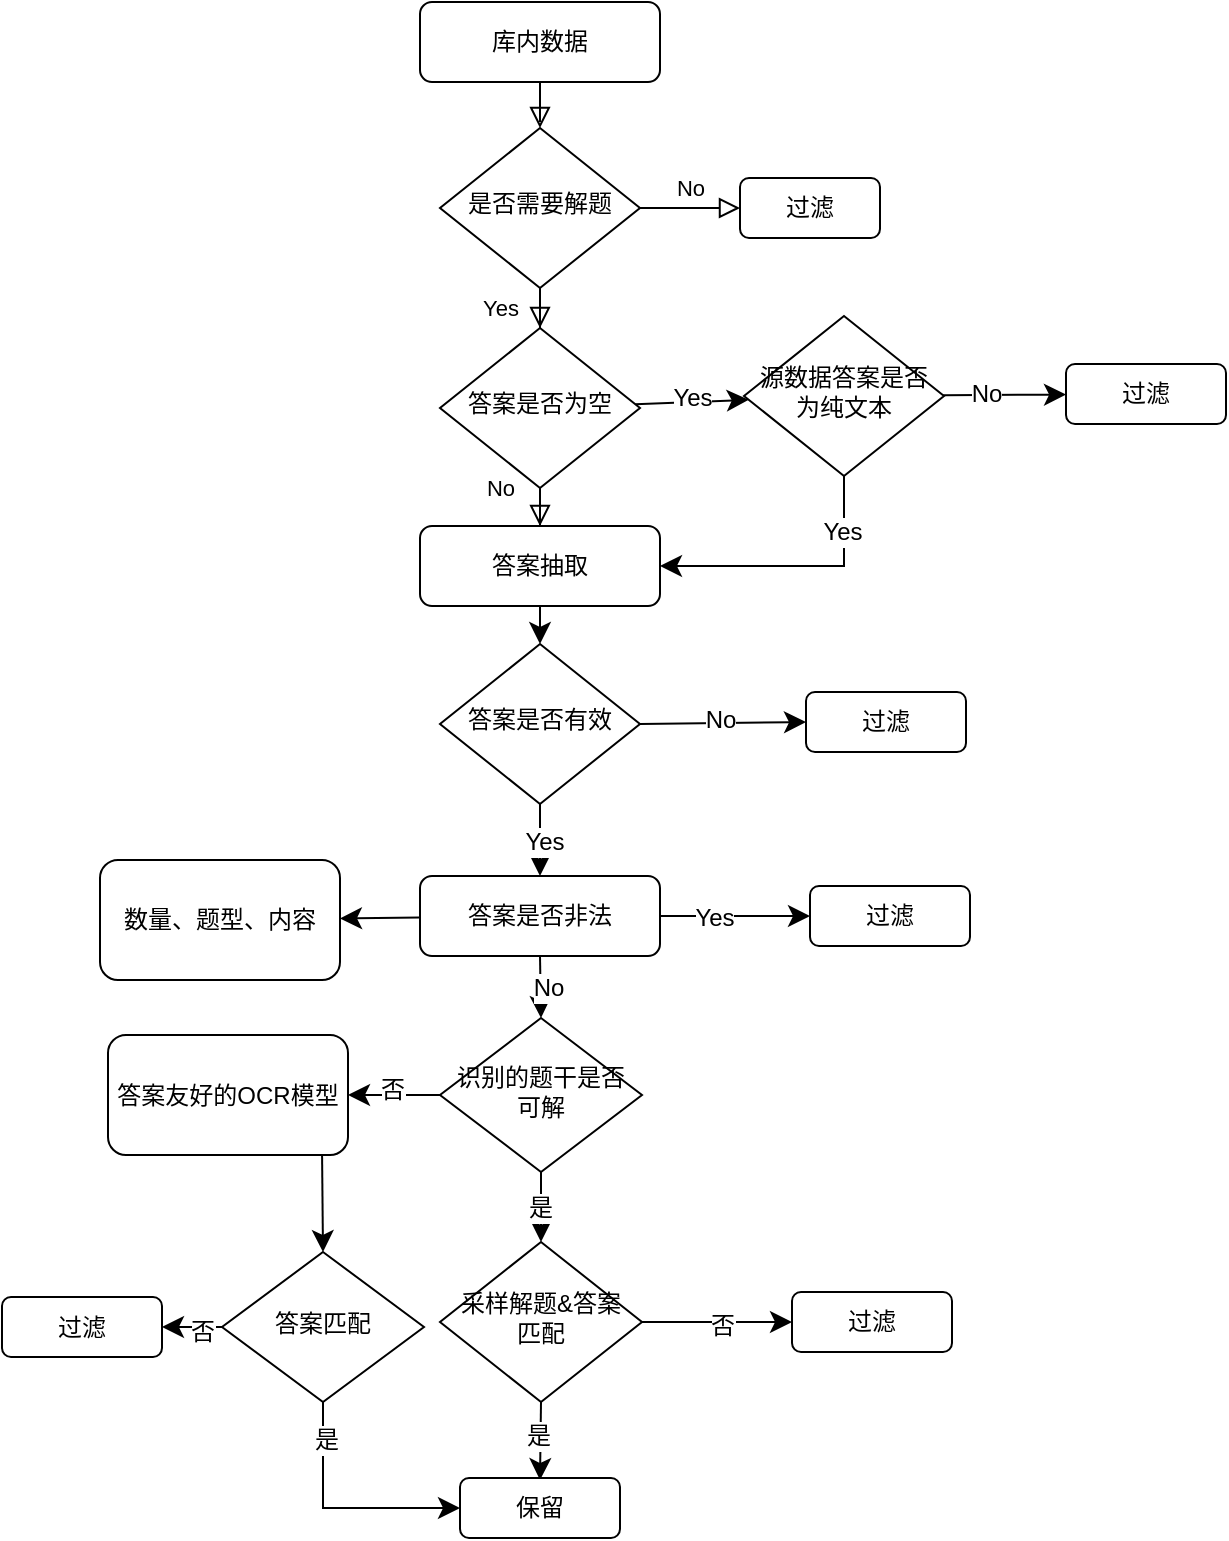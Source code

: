 <mxfile version="24.9.2">
  <diagram id="C5RBs43oDa-KdzZeNtuy" name="Page-1">
    <mxGraphModel dx="1781" dy="490" grid="1" gridSize="10" guides="1" tooltips="1" connect="1" arrows="1" fold="1" page="1" pageScale="1" pageWidth="827" pageHeight="1169" background="none" math="0" shadow="0">
      <root>
        <mxCell id="WIyWlLk6GJQsqaUBKTNV-0" />
        <mxCell id="WIyWlLk6GJQsqaUBKTNV-1" parent="WIyWlLk6GJQsqaUBKTNV-0" />
        <mxCell id="WIyWlLk6GJQsqaUBKTNV-2" value="" style="rounded=0;html=1;jettySize=auto;orthogonalLoop=1;fontSize=11;endArrow=block;endFill=0;endSize=8;strokeWidth=1;shadow=0;labelBackgroundColor=none;edgeStyle=orthogonalEdgeStyle;" parent="WIyWlLk6GJQsqaUBKTNV-1" source="WIyWlLk6GJQsqaUBKTNV-3" target="WIyWlLk6GJQsqaUBKTNV-6" edge="1">
          <mxGeometry relative="1" as="geometry" />
        </mxCell>
        <mxCell id="WIyWlLk6GJQsqaUBKTNV-3" value="库内数据" style="rounded=1;whiteSpace=wrap;html=1;fontSize=12;glass=0;strokeWidth=1;shadow=0;" parent="WIyWlLk6GJQsqaUBKTNV-1" vertex="1">
          <mxGeometry x="179" y="93" width="120" height="40" as="geometry" />
        </mxCell>
        <mxCell id="WIyWlLk6GJQsqaUBKTNV-4" value="Yes" style="rounded=0;html=1;jettySize=auto;orthogonalLoop=1;fontSize=11;endArrow=block;endFill=0;endSize=8;strokeWidth=1;shadow=0;labelBackgroundColor=none;edgeStyle=orthogonalEdgeStyle;exitX=0.5;exitY=1;exitDx=0;exitDy=0;" parent="WIyWlLk6GJQsqaUBKTNV-1" source="WIyWlLk6GJQsqaUBKTNV-6" target="WIyWlLk6GJQsqaUBKTNV-10" edge="1">
          <mxGeometry y="20" relative="1" as="geometry">
            <mxPoint as="offset" />
            <mxPoint x="239" y="242" as="sourcePoint" />
          </mxGeometry>
        </mxCell>
        <mxCell id="WIyWlLk6GJQsqaUBKTNV-5" value="No" style="edgeStyle=orthogonalEdgeStyle;rounded=0;html=1;jettySize=auto;orthogonalLoop=1;fontSize=11;endArrow=block;endFill=0;endSize=8;strokeWidth=1;shadow=0;labelBackgroundColor=none;exitX=1;exitY=0.5;exitDx=0;exitDy=0;" parent="WIyWlLk6GJQsqaUBKTNV-1" source="WIyWlLk6GJQsqaUBKTNV-6" target="WIyWlLk6GJQsqaUBKTNV-7" edge="1">
          <mxGeometry y="10" relative="1" as="geometry">
            <mxPoint as="offset" />
            <mxPoint x="289" y="202" as="sourcePoint" />
          </mxGeometry>
        </mxCell>
        <mxCell id="WIyWlLk6GJQsqaUBKTNV-6" value="是否需要解题" style="rhombus;whiteSpace=wrap;html=1;shadow=0;fontFamily=Helvetica;fontSize=12;align=center;strokeWidth=1;spacing=6;spacingTop=-4;" parent="WIyWlLk6GJQsqaUBKTNV-1" vertex="1">
          <mxGeometry x="189" y="156" width="100" height="80" as="geometry" />
        </mxCell>
        <mxCell id="WIyWlLk6GJQsqaUBKTNV-7" value="过滤" style="rounded=1;whiteSpace=wrap;html=1;fontSize=12;glass=0;strokeWidth=1;shadow=0;" parent="WIyWlLk6GJQsqaUBKTNV-1" vertex="1">
          <mxGeometry x="339" y="181" width="70" height="30" as="geometry" />
        </mxCell>
        <mxCell id="WIyWlLk6GJQsqaUBKTNV-8" value="No" style="rounded=0;html=1;jettySize=auto;orthogonalLoop=1;fontSize=11;endArrow=block;endFill=0;endSize=8;strokeWidth=1;shadow=0;labelBackgroundColor=none;edgeStyle=orthogonalEdgeStyle;" parent="WIyWlLk6GJQsqaUBKTNV-1" source="WIyWlLk6GJQsqaUBKTNV-10" target="WIyWlLk6GJQsqaUBKTNV-11" edge="1">
          <mxGeometry x="0.333" y="20" relative="1" as="geometry">
            <mxPoint as="offset" />
          </mxGeometry>
        </mxCell>
        <mxCell id="zaWig58PY4hGGaQQTapN-2" value="" style="edgeStyle=none;curved=1;rounded=0;orthogonalLoop=1;jettySize=auto;html=1;fontSize=12;startSize=8;endSize=8;" parent="WIyWlLk6GJQsqaUBKTNV-1" source="WIyWlLk6GJQsqaUBKTNV-10" target="zaWig58PY4hGGaQQTapN-1" edge="1">
          <mxGeometry relative="1" as="geometry" />
        </mxCell>
        <mxCell id="zaWig58PY4hGGaQQTapN-3" value="Yes" style="edgeLabel;html=1;align=center;verticalAlign=middle;resizable=0;points=[];fontSize=12;" parent="zaWig58PY4hGGaQQTapN-2" vertex="1" connectable="0">
          <mxGeometry y="2" relative="1" as="geometry">
            <mxPoint as="offset" />
          </mxGeometry>
        </mxCell>
        <mxCell id="WIyWlLk6GJQsqaUBKTNV-10" value="答案是否为空" style="rhombus;whiteSpace=wrap;html=1;shadow=0;fontFamily=Helvetica;fontSize=12;align=center;strokeWidth=1;spacing=6;spacingTop=-4;" parent="WIyWlLk6GJQsqaUBKTNV-1" vertex="1">
          <mxGeometry x="189" y="256" width="100" height="80" as="geometry" />
        </mxCell>
        <mxCell id="zaWig58PY4hGGaQQTapN-14" style="edgeStyle=none;curved=1;rounded=0;orthogonalLoop=1;jettySize=auto;html=1;exitX=0.5;exitY=1;exitDx=0;exitDy=0;entryX=0.5;entryY=0;entryDx=0;entryDy=0;fontSize=12;startSize=8;endSize=8;" parent="WIyWlLk6GJQsqaUBKTNV-1" source="WIyWlLk6GJQsqaUBKTNV-11" target="zaWig58PY4hGGaQQTapN-13" edge="1">
          <mxGeometry relative="1" as="geometry" />
        </mxCell>
        <mxCell id="WIyWlLk6GJQsqaUBKTNV-11" value="答案抽取" style="rounded=1;whiteSpace=wrap;html=1;fontSize=12;glass=0;strokeWidth=1;shadow=0;" parent="WIyWlLk6GJQsqaUBKTNV-1" vertex="1">
          <mxGeometry x="179" y="355" width="120" height="40" as="geometry" />
        </mxCell>
        <mxCell id="zaWig58PY4hGGaQQTapN-8" value="" style="edgeStyle=none;curved=1;rounded=0;orthogonalLoop=1;jettySize=auto;html=1;fontSize=12;startSize=8;endSize=8;" parent="WIyWlLk6GJQsqaUBKTNV-1" source="zaWig58PY4hGGaQQTapN-1" target="zaWig58PY4hGGaQQTapN-9" edge="1">
          <mxGeometry relative="1" as="geometry">
            <mxPoint x="569" y="322" as="targetPoint" />
          </mxGeometry>
        </mxCell>
        <mxCell id="zaWig58PY4hGGaQQTapN-10" value="No" style="edgeLabel;html=1;align=center;verticalAlign=middle;resizable=0;points=[];fontSize=12;" parent="zaWig58PY4hGGaQQTapN-8" vertex="1" connectable="0">
          <mxGeometry x="-0.3" y="1" relative="1" as="geometry">
            <mxPoint as="offset" />
          </mxGeometry>
        </mxCell>
        <mxCell id="zaWig58PY4hGGaQQTapN-11" style="edgeStyle=orthogonalEdgeStyle;rounded=0;orthogonalLoop=1;jettySize=auto;html=1;exitX=0.5;exitY=1;exitDx=0;exitDy=0;entryX=1;entryY=0.5;entryDx=0;entryDy=0;fontSize=12;startSize=8;endSize=8;" parent="WIyWlLk6GJQsqaUBKTNV-1" source="zaWig58PY4hGGaQQTapN-1" target="WIyWlLk6GJQsqaUBKTNV-11" edge="1">
          <mxGeometry relative="1" as="geometry" />
        </mxCell>
        <mxCell id="zaWig58PY4hGGaQQTapN-12" value="Yes" style="edgeLabel;html=1;align=center;verticalAlign=middle;resizable=0;points=[];fontSize=12;" parent="zaWig58PY4hGGaQQTapN-11" vertex="1" connectable="0">
          <mxGeometry x="-0.59" y="-1" relative="1" as="geometry">
            <mxPoint as="offset" />
          </mxGeometry>
        </mxCell>
        <mxCell id="zaWig58PY4hGGaQQTapN-1" value="源数据答案是否为纯文本" style="rhombus;whiteSpace=wrap;html=1;shadow=0;strokeWidth=1;spacing=6;spacingTop=-4;" parent="WIyWlLk6GJQsqaUBKTNV-1" vertex="1">
          <mxGeometry x="341" y="250" width="100" height="80" as="geometry" />
        </mxCell>
        <mxCell id="zaWig58PY4hGGaQQTapN-9" value="过滤" style="rounded=1;whiteSpace=wrap;html=1;" parent="WIyWlLk6GJQsqaUBKTNV-1" vertex="1">
          <mxGeometry x="502" y="274" width="80" height="30" as="geometry" />
        </mxCell>
        <mxCell id="zaWig58PY4hGGaQQTapN-15" style="edgeStyle=none;curved=1;rounded=0;orthogonalLoop=1;jettySize=auto;html=1;exitX=1;exitY=0.5;exitDx=0;exitDy=0;fontSize=12;startSize=8;endSize=8;entryX=0;entryY=0.5;entryDx=0;entryDy=0;" parent="WIyWlLk6GJQsqaUBKTNV-1" source="zaWig58PY4hGGaQQTapN-13" target="zaWig58PY4hGGaQQTapN-19" edge="1">
          <mxGeometry relative="1" as="geometry">
            <mxPoint x="369" y="532" as="targetPoint" />
          </mxGeometry>
        </mxCell>
        <mxCell id="zaWig58PY4hGGaQQTapN-16" value="No" style="edgeLabel;html=1;align=center;verticalAlign=middle;resizable=0;points=[];fontSize=12;" parent="zaWig58PY4hGGaQQTapN-15" vertex="1" connectable="0">
          <mxGeometry x="-0.05" y="2" relative="1" as="geometry">
            <mxPoint as="offset" />
          </mxGeometry>
        </mxCell>
        <mxCell id="zaWig58PY4hGGaQQTapN-17" style="edgeStyle=none;curved=1;rounded=0;orthogonalLoop=1;jettySize=auto;html=1;exitX=0.5;exitY=1;exitDx=0;exitDy=0;fontSize=12;startSize=8;endSize=8;entryX=0.5;entryY=0;entryDx=0;entryDy=0;" parent="WIyWlLk6GJQsqaUBKTNV-1" source="zaWig58PY4hGGaQQTapN-13" target="zaWig58PY4hGGaQQTapN-20" edge="1">
          <mxGeometry relative="1" as="geometry">
            <mxPoint x="319" y="580" as="targetPoint" />
          </mxGeometry>
        </mxCell>
        <mxCell id="zaWig58PY4hGGaQQTapN-18" value="Yes" style="edgeLabel;html=1;align=center;verticalAlign=middle;resizable=0;points=[];fontSize=12;" parent="zaWig58PY4hGGaQQTapN-17" vertex="1" connectable="0">
          <mxGeometry x="0.029" y="2" relative="1" as="geometry">
            <mxPoint as="offset" />
          </mxGeometry>
        </mxCell>
        <mxCell id="zaWig58PY4hGGaQQTapN-13" value="答案是否有效" style="rhombus;whiteSpace=wrap;html=1;shadow=0;fontFamily=Helvetica;fontSize=12;align=center;strokeWidth=1;spacing=6;spacingTop=-4;" parent="WIyWlLk6GJQsqaUBKTNV-1" vertex="1">
          <mxGeometry x="189" y="414" width="100" height="80" as="geometry" />
        </mxCell>
        <mxCell id="zaWig58PY4hGGaQQTapN-19" value="过滤" style="rounded=1;whiteSpace=wrap;html=1;" parent="WIyWlLk6GJQsqaUBKTNV-1" vertex="1">
          <mxGeometry x="372" y="438" width="80" height="30" as="geometry" />
        </mxCell>
        <mxCell id="zaWig58PY4hGGaQQTapN-24" style="edgeStyle=none;curved=1;rounded=0;orthogonalLoop=1;jettySize=auto;html=1;exitX=1;exitY=0.5;exitDx=0;exitDy=0;entryX=0;entryY=0.5;entryDx=0;entryDy=0;fontSize=12;startSize=8;endSize=8;" parent="WIyWlLk6GJQsqaUBKTNV-1" source="zaWig58PY4hGGaQQTapN-20" target="zaWig58PY4hGGaQQTapN-23" edge="1">
          <mxGeometry relative="1" as="geometry">
            <mxPoint x="299" y="631" as="sourcePoint" />
            <mxPoint x="374" y="631" as="targetPoint" />
          </mxGeometry>
        </mxCell>
        <mxCell id="zaWig58PY4hGGaQQTapN-25" value="Yes" style="edgeLabel;html=1;align=center;verticalAlign=middle;resizable=0;points=[];fontSize=12;" parent="zaWig58PY4hGGaQQTapN-24" vertex="1" connectable="0">
          <mxGeometry x="-0.28" y="-1" relative="1" as="geometry">
            <mxPoint as="offset" />
          </mxGeometry>
        </mxCell>
        <mxCell id="zaWig58PY4hGGaQQTapN-26" style="edgeStyle=none;curved=1;rounded=0;orthogonalLoop=1;jettySize=auto;html=1;exitX=0.5;exitY=1;exitDx=0;exitDy=0;fontSize=12;startSize=8;endSize=8;entryX=0.5;entryY=0;entryDx=0;entryDy=0;" parent="WIyWlLk6GJQsqaUBKTNV-1" source="zaWig58PY4hGGaQQTapN-20" target="zaWig58PY4hGGaQQTapN-30" edge="1">
          <mxGeometry relative="1" as="geometry">
            <mxPoint x="239" y="640" as="targetPoint" />
          </mxGeometry>
        </mxCell>
        <mxCell id="zaWig58PY4hGGaQQTapN-29" value="No" style="edgeLabel;html=1;align=center;verticalAlign=middle;resizable=0;points=[];fontSize=12;" parent="zaWig58PY4hGGaQQTapN-26" vertex="1" connectable="0">
          <mxGeometry x="0.043" y="3" relative="1" as="geometry">
            <mxPoint as="offset" />
          </mxGeometry>
        </mxCell>
        <mxCell id="zaWig58PY4hGGaQQTapN-28" value="" style="edgeStyle=none;curved=1;rounded=0;orthogonalLoop=1;jettySize=auto;html=1;fontSize=12;startSize=8;endSize=8;" parent="WIyWlLk6GJQsqaUBKTNV-1" source="zaWig58PY4hGGaQQTapN-20" target="zaWig58PY4hGGaQQTapN-27" edge="1">
          <mxGeometry relative="1" as="geometry" />
        </mxCell>
        <mxCell id="zaWig58PY4hGGaQQTapN-20" value="答案是否非法" style="rounded=1;whiteSpace=wrap;html=1;fontSize=12;glass=0;strokeWidth=1;shadow=0;" parent="WIyWlLk6GJQsqaUBKTNV-1" vertex="1">
          <mxGeometry x="179" y="530" width="120" height="40" as="geometry" />
        </mxCell>
        <mxCell id="zaWig58PY4hGGaQQTapN-23" value="过滤" style="rounded=1;whiteSpace=wrap;html=1;" parent="WIyWlLk6GJQsqaUBKTNV-1" vertex="1">
          <mxGeometry x="374" y="535" width="80" height="30" as="geometry" />
        </mxCell>
        <mxCell id="zaWig58PY4hGGaQQTapN-27" value="数量、题型、内容" style="whiteSpace=wrap;html=1;rounded=1;glass=0;strokeWidth=1;shadow=0;" parent="WIyWlLk6GJQsqaUBKTNV-1" vertex="1">
          <mxGeometry x="19" y="522" width="120" height="60" as="geometry" />
        </mxCell>
        <mxCell id="zaWig58PY4hGGaQQTapN-31" style="rounded=0;orthogonalLoop=1;jettySize=auto;html=1;fontSize=12;startSize=8;endSize=8;exitX=0;exitY=0.5;exitDx=0;exitDy=0;edgeStyle=orthogonalEdgeStyle;entryX=1;entryY=0.5;entryDx=0;entryDy=0;" parent="WIyWlLk6GJQsqaUBKTNV-1" source="zaWig58PY4hGGaQQTapN-30" target="X0F8owh49-wscFF3AfGs-1" edge="1">
          <mxGeometry relative="1" as="geometry">
            <mxPoint x="120" y="640" as="targetPoint" />
          </mxGeometry>
        </mxCell>
        <mxCell id="zaWig58PY4hGGaQQTapN-32" value="否" style="edgeLabel;html=1;align=center;verticalAlign=middle;resizable=0;points=[];fontSize=12;" parent="zaWig58PY4hGGaQQTapN-31" vertex="1" connectable="0">
          <mxGeometry x="0.057" y="-1" relative="1" as="geometry">
            <mxPoint y="-2" as="offset" />
          </mxGeometry>
        </mxCell>
        <mxCell id="zaWig58PY4hGGaQQTapN-33" style="edgeStyle=none;curved=1;rounded=0;orthogonalLoop=1;jettySize=auto;html=1;exitX=0.5;exitY=1;exitDx=0;exitDy=0;fontSize=12;startSize=8;endSize=8;entryX=0.5;entryY=0;entryDx=0;entryDy=0;" parent="WIyWlLk6GJQsqaUBKTNV-1" source="zaWig58PY4hGGaQQTapN-30" target="zaWig58PY4hGGaQQTapN-35" edge="1">
          <mxGeometry relative="1" as="geometry">
            <mxPoint x="240" y="756" as="targetPoint" />
          </mxGeometry>
        </mxCell>
        <mxCell id="zaWig58PY4hGGaQQTapN-34" value="是" style="edgeLabel;html=1;align=center;verticalAlign=middle;resizable=0;points=[];fontSize=12;" parent="zaWig58PY4hGGaQQTapN-33" vertex="1" connectable="0">
          <mxGeometry x="0.04" y="-1" relative="1" as="geometry">
            <mxPoint as="offset" />
          </mxGeometry>
        </mxCell>
        <mxCell id="zaWig58PY4hGGaQQTapN-30" value="识别的题干是否可解" style="rhombus;whiteSpace=wrap;html=1;shadow=0;fontFamily=Helvetica;fontSize=12;align=center;strokeWidth=1;spacing=6;spacingTop=-4;" parent="WIyWlLk6GJQsqaUBKTNV-1" vertex="1">
          <mxGeometry x="189" y="601" width="101" height="77" as="geometry" />
        </mxCell>
        <mxCell id="zaWig58PY4hGGaQQTapN-39" style="edgeStyle=none;curved=1;rounded=0;orthogonalLoop=1;jettySize=auto;html=1;exitX=0.5;exitY=1;exitDx=0;exitDy=0;fontSize=12;startSize=8;endSize=8;entryX=0.5;entryY=0;entryDx=0;entryDy=0;" parent="WIyWlLk6GJQsqaUBKTNV-1" source="zaWig58PY4hGGaQQTapN-35" edge="1">
          <mxGeometry relative="1" as="geometry">
            <mxPoint x="239" y="832" as="targetPoint" />
          </mxGeometry>
        </mxCell>
        <mxCell id="zaWig58PY4hGGaQQTapN-40" value="是" style="edgeLabel;html=1;align=center;verticalAlign=middle;resizable=0;points=[];fontSize=12;" parent="zaWig58PY4hGGaQQTapN-39" vertex="1" connectable="0">
          <mxGeometry x="-0.131" y="-2" relative="1" as="geometry">
            <mxPoint as="offset" />
          </mxGeometry>
        </mxCell>
        <mxCell id="zaWig58PY4hGGaQQTapN-35" value="采样解题&amp;amp;答案匹配" style="rhombus;whiteSpace=wrap;html=1;shadow=0;fontFamily=Helvetica;fontSize=12;align=center;strokeWidth=1;spacing=6;spacingTop=-4;" parent="WIyWlLk6GJQsqaUBKTNV-1" vertex="1">
          <mxGeometry x="189" y="713" width="101" height="80" as="geometry" />
        </mxCell>
        <mxCell id="zaWig58PY4hGGaQQTapN-36" style="edgeStyle=none;curved=1;rounded=0;orthogonalLoop=1;jettySize=auto;html=1;fontSize=12;startSize=8;endSize=8;exitX=1;exitY=0.5;exitDx=0;exitDy=0;entryX=0;entryY=0.5;entryDx=0;entryDy=0;" parent="WIyWlLk6GJQsqaUBKTNV-1" source="zaWig58PY4hGGaQQTapN-35" target="zaWig58PY4hGGaQQTapN-38" edge="1">
          <mxGeometry relative="1" as="geometry">
            <mxPoint x="384" y="769" as="targetPoint" />
            <mxPoint x="290" y="778" as="sourcePoint" />
          </mxGeometry>
        </mxCell>
        <mxCell id="zaWig58PY4hGGaQQTapN-37" value="否" style="edgeLabel;html=1;align=center;verticalAlign=middle;resizable=0;points=[];fontSize=12;" parent="zaWig58PY4hGGaQQTapN-36" vertex="1" connectable="0">
          <mxGeometry x="0.057" y="-1" relative="1" as="geometry">
            <mxPoint y="1" as="offset" />
          </mxGeometry>
        </mxCell>
        <mxCell id="zaWig58PY4hGGaQQTapN-38" value="过滤" style="rounded=1;whiteSpace=wrap;html=1;" parent="WIyWlLk6GJQsqaUBKTNV-1" vertex="1">
          <mxGeometry x="365" y="738" width="80" height="30" as="geometry" />
        </mxCell>
        <mxCell id="zaWig58PY4hGGaQQTapN-41" value="保留" style="rounded=1;whiteSpace=wrap;html=1;" parent="WIyWlLk6GJQsqaUBKTNV-1" vertex="1">
          <mxGeometry x="199" y="831" width="80" height="30" as="geometry" />
        </mxCell>
        <mxCell id="X0F8owh49-wscFF3AfGs-3" style="edgeStyle=orthogonalEdgeStyle;rounded=0;orthogonalLoop=1;jettySize=auto;html=1;exitX=0.5;exitY=1;exitDx=0;exitDy=0;entryX=0;entryY=0.5;entryDx=0;entryDy=0;fontSize=12;startSize=8;endSize=8;" edge="1" parent="WIyWlLk6GJQsqaUBKTNV-1" source="X0F8owh49-wscFF3AfGs-0" target="zaWig58PY4hGGaQQTapN-41">
          <mxGeometry relative="1" as="geometry" />
        </mxCell>
        <mxCell id="X0F8owh49-wscFF3AfGs-7" value="是" style="edgeLabel;html=1;align=center;verticalAlign=middle;resizable=0;points=[];fontSize=12;" vertex="1" connectable="0" parent="X0F8owh49-wscFF3AfGs-3">
          <mxGeometry x="-0.687" y="1" relative="1" as="geometry">
            <mxPoint as="offset" />
          </mxGeometry>
        </mxCell>
        <mxCell id="X0F8owh49-wscFF3AfGs-5" style="edgeStyle=none;curved=1;rounded=0;orthogonalLoop=1;jettySize=auto;html=1;entryX=1;entryY=0.5;entryDx=0;entryDy=0;fontSize=12;startSize=8;endSize=8;" edge="1" parent="WIyWlLk6GJQsqaUBKTNV-1" source="X0F8owh49-wscFF3AfGs-0" target="X0F8owh49-wscFF3AfGs-4">
          <mxGeometry relative="1" as="geometry" />
        </mxCell>
        <mxCell id="X0F8owh49-wscFF3AfGs-6" value="否" style="edgeLabel;html=1;align=center;verticalAlign=middle;resizable=0;points=[];fontSize=12;" vertex="1" connectable="0" parent="X0F8owh49-wscFF3AfGs-5">
          <mxGeometry x="-0.333" y="2" relative="1" as="geometry">
            <mxPoint as="offset" />
          </mxGeometry>
        </mxCell>
        <mxCell id="X0F8owh49-wscFF3AfGs-0" value="答案匹配" style="rhombus;whiteSpace=wrap;html=1;shadow=0;fontFamily=Helvetica;fontSize=12;align=center;strokeWidth=1;spacing=6;spacingTop=-4;" vertex="1" parent="WIyWlLk6GJQsqaUBKTNV-1">
          <mxGeometry x="80" y="718" width="101" height="75" as="geometry" />
        </mxCell>
        <mxCell id="X0F8owh49-wscFF3AfGs-2" style="edgeStyle=none;curved=1;rounded=0;orthogonalLoop=1;jettySize=auto;html=1;entryX=0.5;entryY=0;entryDx=0;entryDy=0;fontSize=12;startSize=8;endSize=8;exitX=0.892;exitY=1.008;exitDx=0;exitDy=0;exitPerimeter=0;" edge="1" parent="WIyWlLk6GJQsqaUBKTNV-1" source="X0F8owh49-wscFF3AfGs-1" target="X0F8owh49-wscFF3AfGs-0">
          <mxGeometry relative="1" as="geometry">
            <mxPoint x="113" y="670" as="sourcePoint" />
          </mxGeometry>
        </mxCell>
        <mxCell id="X0F8owh49-wscFF3AfGs-1" value="答案友好的OCR模型" style="whiteSpace=wrap;html=1;rounded=1;glass=0;strokeWidth=1;shadow=0;" vertex="1" parent="WIyWlLk6GJQsqaUBKTNV-1">
          <mxGeometry x="23" y="609.5" width="120" height="60" as="geometry" />
        </mxCell>
        <mxCell id="X0F8owh49-wscFF3AfGs-4" value="过滤" style="rounded=1;whiteSpace=wrap;html=1;" vertex="1" parent="WIyWlLk6GJQsqaUBKTNV-1">
          <mxGeometry x="-30" y="740.5" width="80" height="30" as="geometry" />
        </mxCell>
      </root>
    </mxGraphModel>
  </diagram>
</mxfile>
